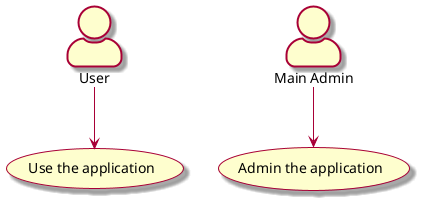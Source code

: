 ' Do not edit
' Theme Gallery
' autogenerated by script
'
@startuml
skin rose
skinparam actorStyle awesome
:User: --> (Use)
"Main Admin" as Admin
"Use the application" as (Use)
Admin --> (Admin the application)
@enduml
